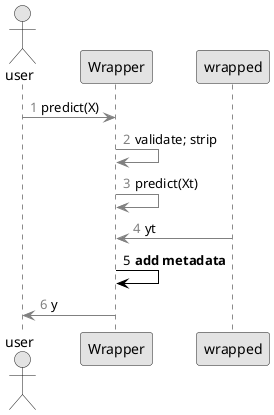 @startuml

skinparam monochrome true
skinparam shadowing false

actor user

participant Wrapper

participant wrapped

autonumber 1 "<font color=grey>"
user -[#grey]> Wrapper : predict(X)
Wrapper -[#grey]> Wrapper : validate; strip
Wrapper -[#grey]> Wrapper : predict(Xt)
wrapped -[#grey]> Wrapper : yt
autonumber 5 "<font color=black>"
Wrapper -[#black]> Wrapper : **add metadata**
autonumber 6 "<font color=grey>"
Wrapper -[#grey]> user : y

@enduml

